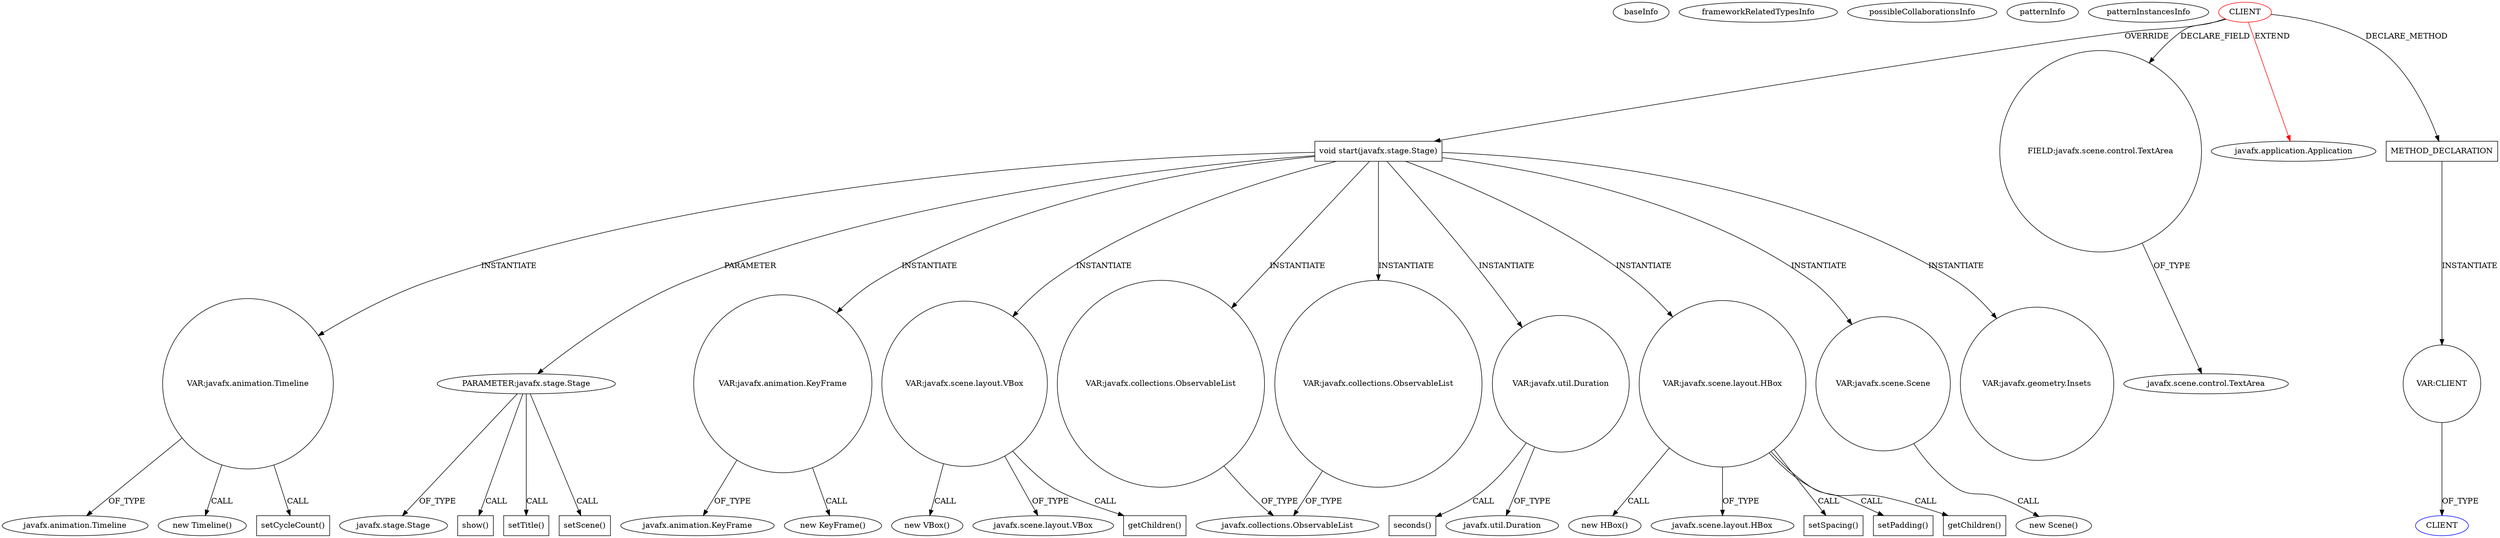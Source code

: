 digraph {
baseInfo[graphId=211,category="pattern",isAnonymous=false,possibleRelation=false]
frameworkRelatedTypesInfo[0="javafx.application.Application"]
possibleCollaborationsInfo[]
patternInfo[frequency=2.0,patternRootClient=0]
patternInstancesInfo[0="Totenfluch-TPrivateChat-Client~/Totenfluch-TPrivateChat-Client/TPrivateChat-Client-master/TPvtChat-C/src/me/Totenfluch/pack/Main.java~Main~1483",1="kcy1860-viterbi~/kcy1860-viterbi/viterbi-master/src/ai/prob/viterbi/Driver.java~Driver~3432"]
40[label="void start(javafx.stage.Stage)",vertexType="OVERRIDING_METHOD_DECLARATION",isFrameworkType=false,shape=box]
94[label="VAR:javafx.animation.Timeline",vertexType="VARIABLE_EXPRESION",isFrameworkType=false,shape=circle]
0[label="CLIENT",vertexType="ROOT_CLIENT_CLASS_DECLARATION",isFrameworkType=false,color=red]
41[label="PARAMETER:javafx.stage.Stage",vertexType="PARAMETER_DECLARATION",isFrameworkType=false]
26[label="FIELD:javafx.scene.control.TextArea",vertexType="FIELD_DECLARATION",isFrameworkType=false,shape=circle]
667[label="VAR:javafx.animation.KeyFrame",vertexType="VARIABLE_EXPRESION",isFrameworkType=false,shape=circle]
354[label="VAR:javafx.scene.layout.VBox",vertexType="VARIABLE_EXPRESION",isFrameworkType=false,shape=circle]
98[label="javafx.animation.KeyFrame",vertexType="FRAMEWORK_CLASS_TYPE",isFrameworkType=false]
95[label="javafx.animation.Timeline",vertexType="FRAMEWORK_CLASS_TYPE",isFrameworkType=false]
39[label="javafx.stage.Stage",vertexType="FRAMEWORK_CLASS_TYPE",isFrameworkType=false]
1[label="javafx.application.Application",vertexType="FRAMEWORK_CLASS_TYPE",isFrameworkType=false]
93[label="new Timeline()",vertexType="CONSTRUCTOR_CALL",isFrameworkType=false]
845[label="METHOD_DECLARATION",vertexType="CLIENT_METHOD_DECLARATION",isFrameworkType=false,shape=box]
353[label="new VBox()",vertexType="CONSTRUCTOR_CALL",isFrameworkType=false]
29[label="javafx.scene.layout.VBox",vertexType="FRAMEWORK_CLASS_TYPE",isFrameworkType=false]
625[label="VAR:javafx.collections.ObservableList",vertexType="VARIABLE_EXPRESION",isFrameworkType=false,shape=circle]
565[label="VAR:javafx.collections.ObservableList",vertexType="VARIABLE_EXPRESION",isFrameworkType=false,shape=circle]
35[label="javafx.collections.ObservableList",vertexType="FRAMEWORK_INTERFACE_TYPE",isFrameworkType=false]
861[label="VAR:CLIENT",vertexType="VARIABLE_EXPRESION",isFrameworkType=false,shape=circle]
666[label="new KeyFrame()",vertexType="CONSTRUCTOR_CALL",isFrameworkType=false]
682[label="show()",vertexType="INSIDE_CALL",isFrameworkType=false,shape=box]
629[label="getChildren()",vertexType="INSIDE_CALL",isFrameworkType=false,shape=box]
27[label="javafx.scene.control.TextArea",vertexType="FRAMEWORK_CLASS_TYPE",isFrameworkType=false]
116[label="setCycleCount()",vertexType="INSIDE_CALL",isFrameworkType=false,shape=box]
99[label="VAR:javafx.util.Duration",vertexType="VARIABLE_EXPRESION",isFrameworkType=false,shape=circle]
129[label="seconds()",vertexType="INSIDE_CALL",isFrameworkType=false,shape=box]
357[label="VAR:javafx.scene.layout.HBox",vertexType="VARIABLE_EXPRESION",isFrameworkType=false,shape=circle]
356[label="new HBox()",vertexType="CONSTRUCTOR_CALL",isFrameworkType=false]
25[label="javafx.scene.layout.HBox",vertexType="FRAMEWORK_CLASS_TYPE",isFrameworkType=false]
445[label="setSpacing()",vertexType="INSIDE_CALL",isFrameworkType=false,shape=box]
452[label="setPadding()",vertexType="INSIDE_CALL",isFrameworkType=false,shape=box]
450[label="getChildren()",vertexType="INSIDE_CALL",isFrameworkType=false,shape=box]
680[label="setTitle()",vertexType="INSIDE_CALL",isFrameworkType=false,shape=box]
101[label="javafx.util.Duration",vertexType="FRAMEWORK_CLASS_TYPE",isFrameworkType=false]
862[label="CLIENT",vertexType="REFERENCE_CLIENT_CLASS_DECLARATION",isFrameworkType=false,color=blue]
633[label="VAR:javafx.scene.Scene",vertexType="VARIABLE_EXPRESION",isFrameworkType=false,shape=circle]
632[label="new Scene()",vertexType="CONSTRUCTOR_CALL",isFrameworkType=false]
678[label="setScene()",vertexType="INSIDE_CALL",isFrameworkType=false,shape=box]
342[label="VAR:javafx.geometry.Insets",vertexType="VARIABLE_EXPRESION",isFrameworkType=false,shape=circle]
40->94[label="INSTANTIATE"]
354->353[label="CALL"]
354->29[label="OF_TYPE"]
41->680[label="CALL"]
667->666[label="CALL"]
94->95[label="OF_TYPE"]
625->35[label="OF_TYPE"]
40->625[label="INSTANTIATE"]
667->98[label="OF_TYPE"]
94->93[label="CALL"]
0->1[label="EXTEND",color=red]
354->629[label="CALL"]
40->565[label="INSTANTIATE"]
0->845[label="DECLARE_METHOD"]
99->129[label="CALL"]
0->40[label="OVERRIDE"]
845->861[label="INSTANTIATE"]
40->633[label="INSTANTIATE"]
357->25[label="OF_TYPE"]
41->678[label="CALL"]
565->35[label="OF_TYPE"]
357->450[label="CALL"]
357->452[label="CALL"]
357->445[label="CALL"]
40->342[label="INSTANTIATE"]
40->357[label="INSTANTIATE"]
99->101[label="OF_TYPE"]
861->862[label="OF_TYPE"]
40->354[label="INSTANTIATE"]
40->99[label="INSTANTIATE"]
41->39[label="OF_TYPE"]
40->667[label="INSTANTIATE"]
357->356[label="CALL"]
94->116[label="CALL"]
0->26[label="DECLARE_FIELD"]
26->27[label="OF_TYPE"]
41->682[label="CALL"]
633->632[label="CALL"]
40->41[label="PARAMETER"]
}
